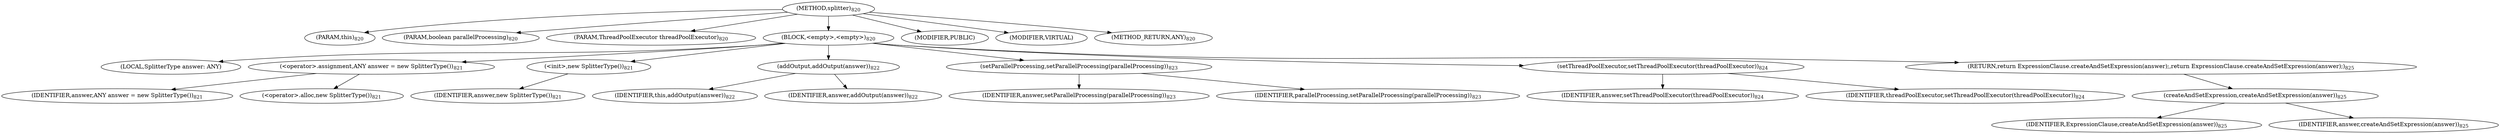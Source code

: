 digraph "splitter" {  
"1716" [label = <(METHOD,splitter)<SUB>820</SUB>> ]
"191" [label = <(PARAM,this)<SUB>820</SUB>> ]
"1717" [label = <(PARAM,boolean parallelProcessing)<SUB>820</SUB>> ]
"1718" [label = <(PARAM,ThreadPoolExecutor threadPoolExecutor)<SUB>820</SUB>> ]
"1719" [label = <(BLOCK,&lt;empty&gt;,&lt;empty&gt;)<SUB>820</SUB>> ]
"189" [label = <(LOCAL,SplitterType answer: ANY)> ]
"1720" [label = <(&lt;operator&gt;.assignment,ANY answer = new SplitterType())<SUB>821</SUB>> ]
"1721" [label = <(IDENTIFIER,answer,ANY answer = new SplitterType())<SUB>821</SUB>> ]
"1722" [label = <(&lt;operator&gt;.alloc,new SplitterType())<SUB>821</SUB>> ]
"1723" [label = <(&lt;init&gt;,new SplitterType())<SUB>821</SUB>> ]
"188" [label = <(IDENTIFIER,answer,new SplitterType())<SUB>821</SUB>> ]
"1724" [label = <(addOutput,addOutput(answer))<SUB>822</SUB>> ]
"190" [label = <(IDENTIFIER,this,addOutput(answer))<SUB>822</SUB>> ]
"1725" [label = <(IDENTIFIER,answer,addOutput(answer))<SUB>822</SUB>> ]
"1726" [label = <(setParallelProcessing,setParallelProcessing(parallelProcessing))<SUB>823</SUB>> ]
"1727" [label = <(IDENTIFIER,answer,setParallelProcessing(parallelProcessing))<SUB>823</SUB>> ]
"1728" [label = <(IDENTIFIER,parallelProcessing,setParallelProcessing(parallelProcessing))<SUB>823</SUB>> ]
"1729" [label = <(setThreadPoolExecutor,setThreadPoolExecutor(threadPoolExecutor))<SUB>824</SUB>> ]
"1730" [label = <(IDENTIFIER,answer,setThreadPoolExecutor(threadPoolExecutor))<SUB>824</SUB>> ]
"1731" [label = <(IDENTIFIER,threadPoolExecutor,setThreadPoolExecutor(threadPoolExecutor))<SUB>824</SUB>> ]
"1732" [label = <(RETURN,return ExpressionClause.createAndSetExpression(answer);,return ExpressionClause.createAndSetExpression(answer);)<SUB>825</SUB>> ]
"1733" [label = <(createAndSetExpression,createAndSetExpression(answer))<SUB>825</SUB>> ]
"1734" [label = <(IDENTIFIER,ExpressionClause,createAndSetExpression(answer))<SUB>825</SUB>> ]
"1735" [label = <(IDENTIFIER,answer,createAndSetExpression(answer))<SUB>825</SUB>> ]
"1736" [label = <(MODIFIER,PUBLIC)> ]
"1737" [label = <(MODIFIER,VIRTUAL)> ]
"1738" [label = <(METHOD_RETURN,ANY)<SUB>820</SUB>> ]
  "1716" -> "191" 
  "1716" -> "1717" 
  "1716" -> "1718" 
  "1716" -> "1719" 
  "1716" -> "1736" 
  "1716" -> "1737" 
  "1716" -> "1738" 
  "1719" -> "189" 
  "1719" -> "1720" 
  "1719" -> "1723" 
  "1719" -> "1724" 
  "1719" -> "1726" 
  "1719" -> "1729" 
  "1719" -> "1732" 
  "1720" -> "1721" 
  "1720" -> "1722" 
  "1723" -> "188" 
  "1724" -> "190" 
  "1724" -> "1725" 
  "1726" -> "1727" 
  "1726" -> "1728" 
  "1729" -> "1730" 
  "1729" -> "1731" 
  "1732" -> "1733" 
  "1733" -> "1734" 
  "1733" -> "1735" 
}
